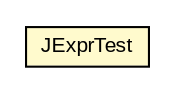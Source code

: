 #!/usr/local/bin/dot
#
# Class diagram 
# Generated by UMLGraph version 5.1 (http://www.umlgraph.org/)
#

digraph G {
	edge [fontname="arial",fontsize=10,labelfontname="arial",labelfontsize=10];
	node [fontname="arial",fontsize=10,shape=plaintext];
	nodesep=0.25;
	ranksep=0.5;
	// com.helger.jcodemodel.JExprTest
	c430 [label=<<table title="com.helger.jcodemodel.JExprTest" border="0" cellborder="1" cellspacing="0" cellpadding="2" port="p" bgcolor="lemonChiffon" href="./JExprTest.html">
		<tr><td><table border="0" cellspacing="0" cellpadding="1">
<tr><td align="center" balign="center"> JExprTest </td></tr>
		</table></td></tr>
		</table>>, fontname="arial", fontcolor="black", fontsize=10.0];
}

